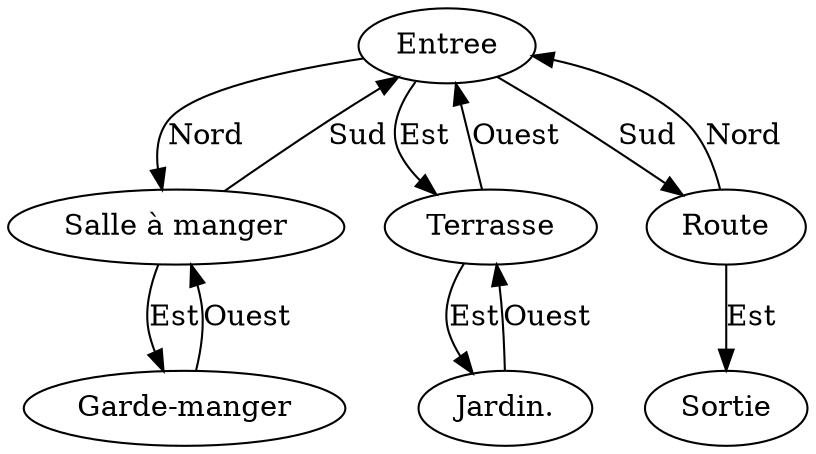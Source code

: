digraph g{ 
"Entree"->"Salle à manger"[label = "Nord"]
"Entree"->"Terrasse"[label = "Est"]
"Entree"->"Route"[label = "Sud"]
"Salle à manger"->"Entree"[label = "Sud"]
"Salle à manger"->"Garde-manger"[label = "Est"]
"Terrasse"->"Jardin."[label = "Est"]
"Terrasse"->"Entree"[label = "Ouest"]
"Route"->"Entree"[label = "Nord"]
"Route"->"Sortie"[label = "Est"]
"Garde-manger"->"Salle à manger"[label = "Ouest"]
"Jardin."->"Terrasse"[label = "Ouest"]
}